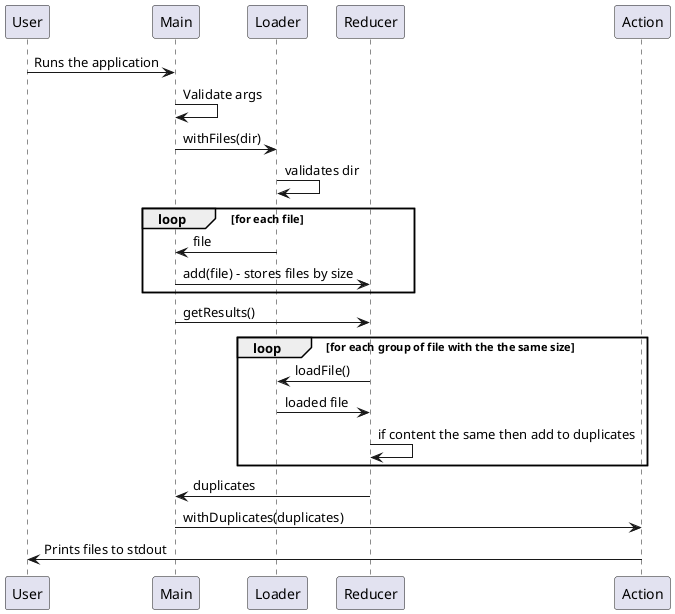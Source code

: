 @startuml
User -> Main: Runs the application
Main -> Main: Validate args
Main -> Loader: withFiles(dir)
Loader -> Loader: validates dir
loop for each file
  Loader -> Main: file
  Main -> Reducer: add(file) - stores files by size
end loop
Main -> Reducer: getResults()
loop for each group of file with the the same size
Reducer -> Loader: loadFile()
Loader -> Reducer: loaded file
Reducer -> Reducer: if content the same then add to duplicates
end loop
Reducer -> Main: duplicates
Main -> Action: withDuplicates(duplicates)
Action -> User: Prints files to stdout
@enduml
